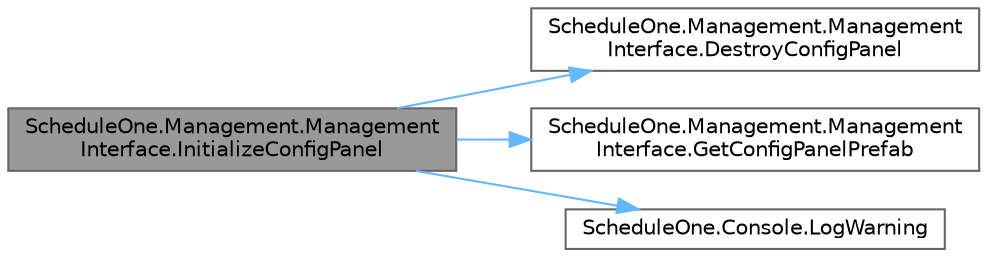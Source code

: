 digraph "ScheduleOne.Management.ManagementInterface.InitializeConfigPanel"
{
 // LATEX_PDF_SIZE
  bgcolor="transparent";
  edge [fontname=Helvetica,fontsize=10,labelfontname=Helvetica,labelfontsize=10];
  node [fontname=Helvetica,fontsize=10,shape=box,height=0.2,width=0.4];
  rankdir="LR";
  Node1 [id="Node000001",label="ScheduleOne.Management.Management\lInterface.InitializeConfigPanel",height=0.2,width=0.4,color="gray40", fillcolor="grey60", style="filled", fontcolor="black",tooltip=" "];
  Node1 -> Node2 [id="edge1_Node000001_Node000002",color="steelblue1",style="solid",tooltip=" "];
  Node2 [id="Node000002",label="ScheduleOne.Management.Management\lInterface.DestroyConfigPanel",height=0.2,width=0.4,color="grey40", fillcolor="white", style="filled",URL="$class_schedule_one_1_1_management_1_1_management_interface.html#a2e01d3bb867f072e185ec6e27a809f85",tooltip=" "];
  Node1 -> Node3 [id="edge2_Node000001_Node000003",color="steelblue1",style="solid",tooltip=" "];
  Node3 [id="Node000003",label="ScheduleOne.Management.Management\lInterface.GetConfigPanelPrefab",height=0.2,width=0.4,color="grey40", fillcolor="white", style="filled",URL="$class_schedule_one_1_1_management_1_1_management_interface.html#acc4f42af9064b65654dae8ebccc9c856",tooltip=" "];
  Node1 -> Node4 [id="edge3_Node000001_Node000004",color="steelblue1",style="solid",tooltip=" "];
  Node4 [id="Node000004",label="ScheduleOne.Console.LogWarning",height=0.2,width=0.4,color="grey40", fillcolor="white", style="filled",URL="$class_schedule_one_1_1_console.html#a4af4a471d16b1029b44a8121bf41d45c",tooltip=" "];
}
